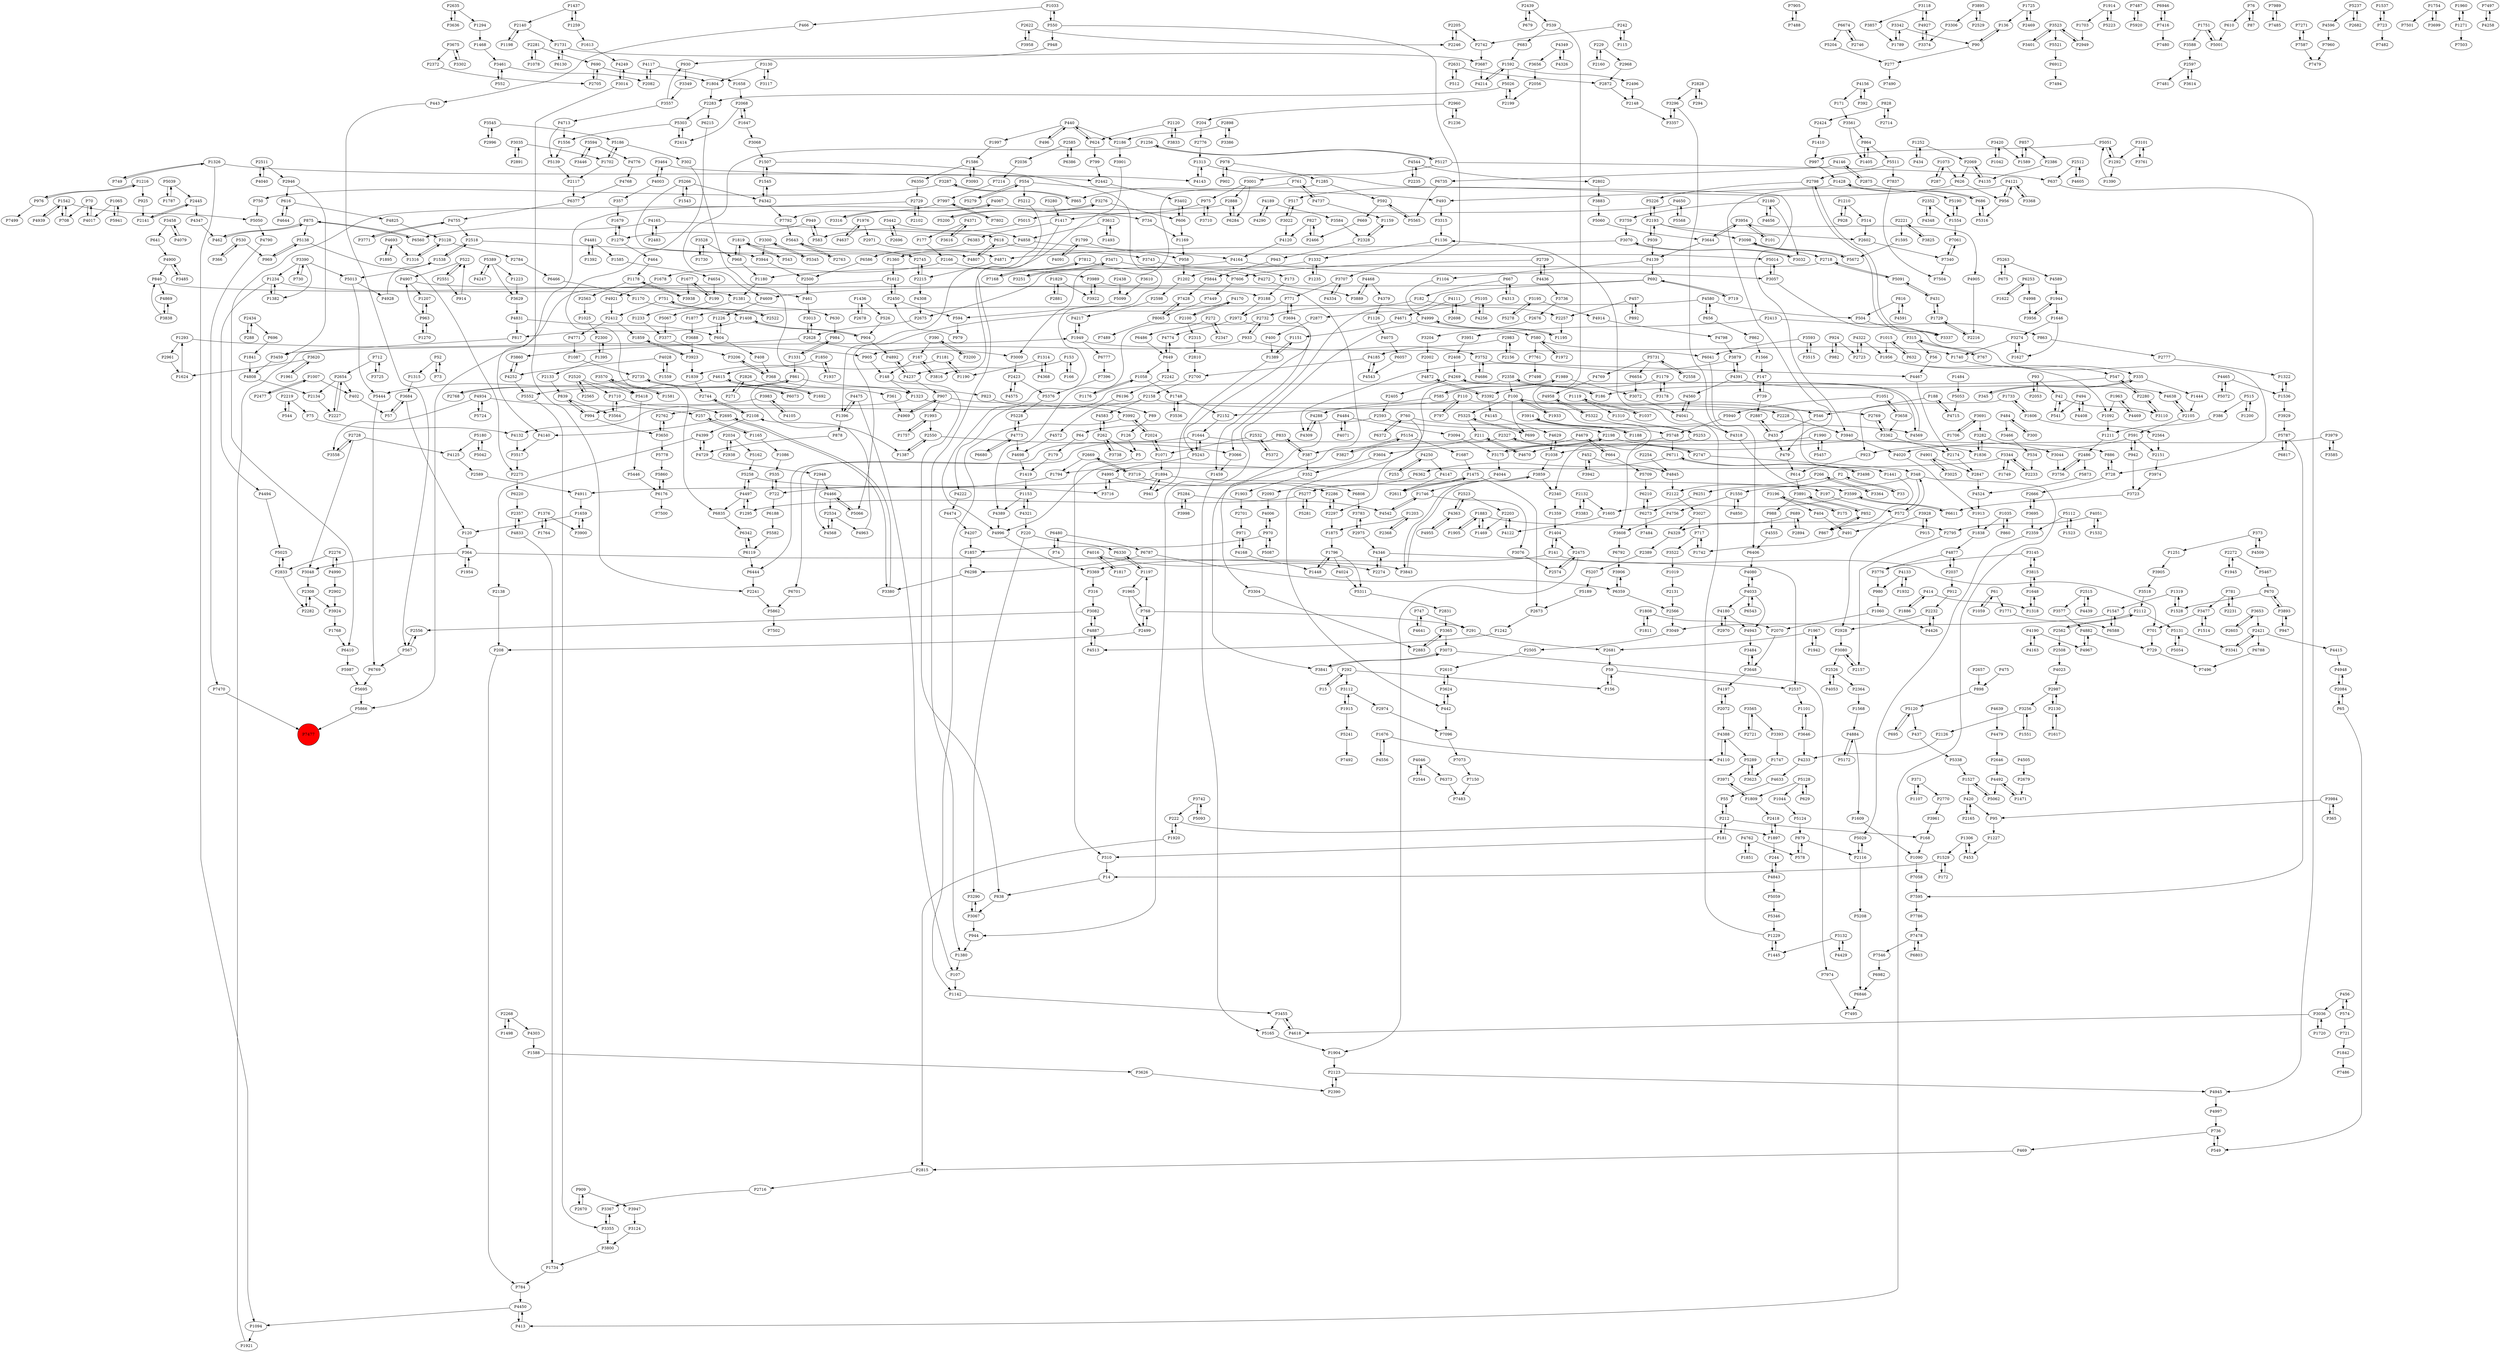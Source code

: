 digraph {
	P1428 -> P493
	P554 -> P5212
	P2442 -> P3402
	P4389 -> P4996
	P2072 -> P4197
	P2358 -> P100
	P1687 -> P1475
	P3761 -> P3101
	P1007 -> P2477
	P3196 -> P404
	P4143 -> P1313
	P3992 -> P2024
	P2961 -> P1624
	P1559 -> P4028
	P504 -> P3337
	P89 -> P126
	P4466 -> P5066
	P5568 -> P4650
	P1223 -> P3629
	P6769 -> P5695
	P1007 -> P402
	P839 -> P994
	P4168 -> P971
	P1376 -> P1764
	P2523 -> P2203
	P4033 -> P4180
	P4197 -> P2072
	P2002 -> P4872
	P3082 -> P4887
	P1252 -> P434
	P14 -> P838
	P768 -> P1197
	P4020 -> P1913
	P3577 -> P4882
	P1436 -> P526
	P4877 -> P2037
	P6701 -> P5862
	P3974 -> P3723
	P2728 -> P4125
	P1019 -> P2131
	P2166 -> P3989
	P4140 -> P3517
	P2130 -> P2987
	P5062 -> P1527
	P1059 -> P61
	P4544 -> P2802
	P4222 -> P4474
	P2108 -> P4399
	P3302 -> P3675
	P1322 -> P1536
	P534 -> P2233
	P1894 -> P197
	P335 -> P1444
	P2232 -> P2928
	P4249 -> P3014
	P1993 -> P1757
	P2669 -> P1794
	P7905 -> P7488
	P3464 -> P4003
	P1731 -> P6130
	P2157 -> P3080
	P1809 -> P2418
	P420 -> P2165
	P5087 -> P970
	P1404 -> P141
	P4715 -> P188
	P1547 -> P6588
	P4117 -> P1658
	P1897 -> P2418
	P6298 -> P3380
	P3080 -> P2157
	P1877 -> P3688
	P7428 -> P8065
	P827 -> P2466
	P2551 -> P914
	P2423 -> P5376
	P2888 -> P6284
	P1605 -> P4122
	P3049 -> P2505
	P4755 -> P3771
	P1498 -> P2268
	P728 -> P2666
	P618 -> P4807
	P3274 -> P1627
	P4349 -> P4326
	P1586 -> P6350
	P4790 -> P7470
	P686 -> P5316
	P1710 -> P2695
	P6350 -> P2729
	P1153 -> P4389
	P5131 -> P5054
	P4650 -> P5568
	P912 -> P2232
	P979 -> P2450
	P4997 -> P736
	P6215 -> P6835
	P4637 -> P1976
	P4237 -> P907
	P4347 -> P462
	P3942 -> P452
	P5787 -> P6817
	P554 -> P5279
	P1622 -> P6253
	P1734 -> P784
	P2698 -> P4111
	P1256 -> P4609
	P526 -> P904
	P1360 -> P1612
	P4939 -> P1542
	P220 -> P3290
	P4798 -> P3879
	P1997 -> P1586
	P3014 -> P4249
	P390 -> P167
	P857 -> P2386
	P994 -> P839
	P592 -> P669
	P100 -> P1933
	P1058 -> P1748
	P2565 -> P2520
	P2946 -> P3459
	P2268 -> P1498
	P2340 -> P1359
	P2280 -> P547
	P3442 -> P4858
	P2450 -> P594
	P4474 -> P4207
	P1259 -> P1437
	P2231 -> P781
	P294 -> P2828
	P1725 -> P136
	P4524 -> P1913
	P6912 -> P7494
	P6846 -> P7495
	P4046 -> P6373
	P3742 -> P5093
	P949 -> P583
	P4147 -> P2611
	P949 -> P1279
	P70 -> P4017
	P2739 -> P4436
	P5778 -> P5860
	P2445 -> P2141
	P1316 -> P3128
	P630 -> P984
	P3455 -> P5165
	P4363 -> P2523
	P1857 -> P6298
	P5072 -> P4465
	P3688 -> P3923
	P4492 -> P1471
	P3390 -> P5013
	P722 -> P6188
	P3251 -> P3471
	P574 -> P456
	P4168 -> P1448
	P1659 -> P3900
	P1748 -> P2152
	P3938 -> P1178
	P4773 -> P5228
	P541 -> P42
	P387 -> P833
	P2551 -> P522
	P4170 -> P2100
	P1234 -> P1382
	P302 -> P1387
	P2505 -> P2610
	P930 -> P3349
	P15 -> P292
	P3984 -> P365
	P7487 -> P5920
	P3124 -> P3800
	P371 -> P2770
	P2123 -> P2390
	P469 -> P2815
	P5189 -> P2673
	P1417 -> P1380
	P5066 -> P4466
	P3393 -> P1747
	P3593 -> P3515
	P431 -> P5091
	P6611 -> P3599
	P6176 -> P5860
	P1382 -> P1234
	P2408 -> P4269
	P5059 -> P5346
	P924 -> P982
	P5552 -> P3355
	P768 -> P291
	P484 -> P300
	P3922 -> P3989
	P7478 -> P6803
	P1405 -> P864
	P522 -> P4907
	P771 -> P2972
	P1292 -> P1390
	P90 -> P136
	P580 -> P1972
	P4887 -> P3082
	P2424 -> P1410
	P288 -> P2434
	P2282 -> P2308
	P712 -> P3725
	P390 -> P3200
	P7214 -> P7997
	P585 -> P4288
	P6073 -> P2735
	P291 -> P2681
	P1550 -> P4756
	P4388 -> P4110
	P3001 -> P6284
	P1617 -> P2130
	P2469 -> P1725
	P4771 -> P1087
	P70 -> P708
	P2203 -> P1469
	P1310 -> P5253
	P1390 -> P5051
	P3044 -> P3756
	P6835 -> P6342
	P4348 -> P2352
	P5105 -> P4256
	P3001 -> P2888
	P5015 -> P583
	P2611 -> P1475
	P3650 -> P5778
	P1178 -> P2563
	P1448 -> P1796
	P4185 -> P2700
	P515 -> P1200
	P624 -> P440
	P1796 -> P1448
	P924 -> P2723
	P2747 -> P348
	P7812 -> P7606
	P958 -> P1202
	P4572 -> P4698
	P5154 -> P3827
	P2105 -> P591
	P4170 -> P5066
	P366 -> P530
	P6946 -> P7416
	P2875 -> P4146
	P1523 -> P5112
	P153 -> P166
	P4436 -> P2739
	P4346 -> P2537
	P3710 -> P975
	P4945 -> P4997
	P2777 -> P1322
	P1895 -> P4693
	P909 -> P2670
	P2654 -> P2227
	P3035 -> P2891
	P1547 -> P3049
	P3098 -> P2718
	P695 -> P5120
	P3648 -> P4197
	P4892 -> P4237
	P335 -> P345
	P7997 -> P7792
	P1234 -> P1381
	P1073 -> P287
	P3833 -> P2120
	P3594 -> P4776
	P3471 -> P4272
	P616 -> P4825
	P5731 -> P2558
	P2215 -> P4308
	P5 -> P310
	P1550 -> P4850
	P3523 -> P3401
	P840 -> P4869
	P6188 -> P5582
	P4774 -> P649
	P3771 -> P4755
	P2034 -> P2938
	P2718 -> P2675
	P4871 -> P2215
	P2216 -> P1729
	P197 -> P572
	P1990 -> P1038
	P3256 -> P1551
	P690 -> P1804
	P2972 -> P1459
	P1015 -> P1956
	P4146 -> P2875
	P1949 -> P6041
	P7997 -> P7802
	P1703 -> P2949
	P95 -> P1227
	P3859 -> P2340
	P6383 -> P6586
	P4580 -> P1877
	P3588 -> P2597
	P4391 -> P3879
	P3022 -> P517
	P2523 -> P4363
	P1949 -> P6777
	P2439 -> P679
	P1170 -> P1408
	P1035 -> P860
	P3653 -> P2421
	P2522 -> P751
	P4877 -> P3776
	P3725 -> P712
	P892 -> P457
	P8065 -> P7428
	P2558 -> P5731
	P2597 -> P7481
	P1677 -> P199
	P3752 -> P4467
	P2308 -> P2282
	P2763 -> P5643
	P1176 -> P1058
	P968 -> P1180
	P402 -> P57
	P3420 -> P1589
	P1545 -> P4342
	P5172 -> P4884
	P1226 -> P604
	P4321 -> P220
	P5565 -> P592
	P683 -> P1592
	P1408 -> P904
	P4091 -> P1799
	P6480 -> P74
	P5521 -> P6912
	P947 -> P3893
	P1313 -> P4143
	P3485 -> P4900
	P768 -> P2499
	P3342 -> P90
	P1883 -> P1905
	P3027 -> P717
	P3082 -> P2556
	P494 -> P4408
	P7396 -> P5376
	P1536 -> P1322
	P5266 -> P4807
	P3743 -> P173
	P7989 -> P7485
	P2205 -> P2742
	P5289 -> P3971
	P7271 -> P7587
	P4303 -> P1588
	P3838 -> P4869
	P4326 -> P4349
	P5200 -> P3276
	P5582 -> P6119
	P970 -> P4006
	P546 -> P433
	P2174 -> P2847
	P442 -> P7096
	P878 -> P4729
	P211 -> P387
	P2888 -> P4140
	P2602 -> P7340
	P692 -> P719
	P686 -> P1428
	P1624 -> P1293
	P948 -> P930
	P1285 -> P3009
	P4003 -> P357
	P6711 -> P3498
	P167 -> P3816
	P1313 -> P3940
	P4468 -> P3889
	P3827 -> P5154
	P1538 -> P5013
	P1169 -> P958
	P4322 -> P1956
	P220 -> P6330
	P1542 -> P4939
	P4596 -> P7960
	P1408 -> P817
	P5165 -> P1904
	P591 -> P942
	P670 -> P1528
	P2550 -> P3066
	P2716 -> P3367
	P4679 -> P3604
	P1592 -> P5026
	P491 -> P1742
	P1799 -> P4091
	P5093 -> P3742
	P3561 -> P864
	P2414 -> P5303
	P7485 -> P7989
	P4023 -> P2987
	P5180 -> P4125
	P3368 -> P4121
	P4927 -> P3118
	P1976 -> P4637
	P1648 -> P3815
	P3057 -> P728
	P4051 -> P2795
	P2520 -> P1710
	P3989 -> P3841
	P3374 -> P4927
	P2158 -> P2762
	P4121 -> P3368
	P4121 -> P956
	P3900 -> P1659
	P6480 -> P6787
	P4481 -> P1392
	P547 -> P186
	P1331 -> P984
	P2883 -> P3365
	P73 -> P52
	P5091 -> P431
	P3392 -> P4145
	P3128 -> P2784
	P4006 -> P970
	P3383 -> P2132
	P3895 -> P2529
	P550 -> P3707
	P2276 -> P2833
	P4122 -> P2203
	P3196 -> P175
	P272 -> P2347
	P3623 -> P5289
	P852 -> P867
	P5941 -> P1065
	P3280 -> P1417
	P1179 -> P3178
	P364 -> P3048
	P1606 -> P1733
	P4075 -> P6057
	P3009 -> P2423
	P1937 -> P1850
	P3296 -> P3357
	P1903 -> P2701
	P2037 -> P4877
	P182 -> P2732
	P2180 -> P3759
	P3446 -> P3594
	P1417 -> P6383
	P1035 -> P1838
	P7974 -> P7495
	P4901 -> P3025
	P199 -> P1677
	P1537 -> P723
	P6377 -> P4755
	P4346 -> P2274
	P2566 -> P3049
	P4927 -> P3374
	P2126 -> P4233
	P4497 -> P5258
	P3565 -> P3393
	P2140 -> P1731
	P624 -> P799
	P3646 -> P1101
	P1771 -> P6588
	P1507 -> P1545
	P6560 -> P875
	P4670 -> P211
	P4439 -> P2515
	P2675 -> P2628
	P3859 -> P3843
	P1323 -> P3992
	P2165 -> P420
	P2315 -> P2810
	P262 -> P3738
	P1730 -> P3528
	P4469 -> P1963
	P1920 -> P222
	P2872 -> P2148
	P4252 -> P5552
	P6057 -> P4543
	P2357 -> P4833
	P861 -> P823
	P4969 -> P907
	P4467 -> P2174
	P4958 -> P5322
	P3118 -> P3857
	P3523 -> P2949
	P6196 -> P4572
	P3073 -> P7974
	P1319 -> P1547
	P433 -> P479
	P2971 -> P4871
	P2728 -> P3558
	P1256 -> P5127
	P3905 -> P3518
	P2328 -> P1159
	P816 -> P4591
	P3614 -> P2597
	P368 -> P1323
	P5303 -> P1556
	P2585 -> P6386
	P2802 -> P3883
	P2696 -> P3442
	P3112 -> P2974
	P6680 -> P4773
	P7073 -> P7150
	P1242 -> P4513
	P2300 -> P1395
	P5860 -> P6176
	P1702 -> P5186
	P1731 -> P3687
	P4436 -> P3736
	P1819 -> P3743
	P3365 -> P3073
	P2327 -> P2747
	P939 -> P2193
	P242 -> P2742
	P816 -> P504
	P3117 -> P3130
	P5042 -> P5180
	P4776 -> P4768
	P1747 -> P3623
	P616 -> P4644
	P3067 -> P944
	P3282 -> P1836
	P1754 -> P7501
	P4190 -> P4967
	P2603 -> P3653
	P4105 -> P3983
	P2654 -> P2134
	P2515 -> P3577
	P1542 -> P708
	P3954 -> P101
	P5284 -> P4542
	P6372 -> P760
	P2297 -> P1875
	P4825 -> P3128
	P4391 -> P4638
	P4999 -> P1195
	P3658 -> P3362
	P3716 -> P4995
	P1954 -> P364
	P2134 -> P2227
	P3719 -> P6808
	P1259 -> P1613
	P2676 -> P3204
	P530 -> P366
	P2512 -> P4605
	P5190 -> P1554
	P292 -> P15
	P988 -> P4555
	P3461 -> P552
	P6251 -> P6273
	P1092 -> P1211
	P6777 -> P7396
	P1746 -> P4542
	P3646 -> P4233
	P799 -> P2442
	P1179 -> P3392
	P1216 -> P976
	P300 -> P484
	P6674 -> P2746
	P2894 -> P689
	P2268 -> P4303
	P656 -> P862
	P3036 -> P1720
	P1829 -> P2881
	P1389 -> P1151
	P1086 -> P535
	P3650 -> P2762
	P4041 -> P4560
	P1692 -> P4615
	P1678 -> P4921
	P580 -> P7761
	P626 -> P517
	P2705 -> P690
	P1894 -> P941
	P4833 -> P1734
	P1961 -> P3620
	P739 -> P147
	P42 -> P3110
	P136 -> P90
	P4583 -> P262
	P2666 -> P3695
	P440 -> P496
	P4125 -> P2589
	P348 -> P1550
	P1437 -> P2140
	P5695 -> P5866
	P554 -> P493
	P2423 -> P4575
	P277 -> P7490
	P3951 -> P2408
	P1044 -> P5124
	P4556 -> P1676
	P729 -> P7496
	P4120 -> P4164
	P5112 -> P2359
	P3545 -> P2996
	P1658 -> P2068
	P7606 -> P7449
	P1606 -> P2564
	P1295 -> P4497
	P65 -> P549
	P3691 -> P1706
	P4773 -> P6680
	P4033 -> P4943
	P1956 -> P1092
	P862 -> P1566
	P1202 -> P2598
	P2729 -> P2102
	P461 -> P3013
	P364 -> P3843
	P3947 -> P3124
	P3001 -> P975
	P5748 -> P6711
	P861 -> P2768
	P5243 -> P1644
	P3094 -> P3175
	P208 -> P784
	P3924 -> P1768
	P2563 -> P1025
	P1956 -> P547
	P728 -> P886
	P7812 -> P7168
	P3342 -> P1789
	P723 -> P7482
	P4633 -> P55
	P5207 -> P5189
	P4484 -> P4071
	P2628 -> P3860
	P4693 -> P1316
	P2635 -> P3636
	P4544 -> P2235
	P5051 -> P997
	P6787 -> P6359
	P2631 -> P512
	P52 -> P73
	P3110 -> P2280
	P3684 -> P120
	P2798 -> P3337
	P6444 -> P2241
	P1920 -> P2815
	P3961 -> P168
	P1468 -> P3461
	P6803 -> P7478
	P1842 -> P7486
	P413 -> P4450
	P2975 -> P3783
	P365 -> P3984
	P5511 -> P2798
	P2180 -> P4656
	P4342 -> P7792
	P1875 -> P1796
	P3979 -> P3585
	P1751 -> P3588
	P736 -> P549
	P3175 -> P4044
	P2486 -> P5873
	P443 -> P567
	P452 -> P3942
	P734 -> P1169
	P4713 -> P1556
	P3594 -> P3446
	P4568 -> P2534
	P3118 -> P4927
	P244 -> P4843
	P2158 -> P4583
	P2593 -> P64
	P4934 -> P3558
	P583 -> P949
	P3891 -> P988
	P2776 -> P1313
	P3093 -> P1586
	P4017 -> P70
	P1060 -> P4426
	P760 -> P2297
	P2574 -> P2475
	P4269 -> P4222
	P4639 -> P4479
	P3893 -> P670
	P5091 -> P2718
	P1914 -> P5223
	P5228 -> P4773
	P907 -> P4969
	P904 -> P4892
	P3857 -> P1789
	P5243 -> P4995
	P6176 -> P7500
	P2898 -> P3386
	P2140 -> P1198
	P2622 -> P3958
	P4591 -> P816
	P3274 -> P1740
	P5281 -> P5277
	P4033 -> P4080
	P5731 -> P4769
	P1165 -> P1086
	P2193 -> P3098
	P315 -> P56
	P5105 -> P2877
	P171 -> P3561
	P1037 -> P1119
	P3983 -> P994
	P2701 -> P971
	P4858 -> P4164
	P186 -> P2358
	P3707 -> P4334
	P1285 -> P592
	P2593 -> P4569
	P4132 -> P3517
	P5277 -> P5281
	P610 -> P5001
	P2072 -> P4388
	P550 -> P948
	P5724 -> P4934
	P4609 -> P1226
	P2483 -> P4165
	P2389 -> P5207
	P1445 -> P1229
	P2635 -> P1294
	P2589 -> P4911
	P2739 -> P7606
	P6466 -> P1170
	P1945 -> P2272
	P1197 -> P1965
	P93 -> P42
	P1236 -> P2960
	P4067 -> P3316
	P942 -> P591
	P550 -> P1033
	P761 -> P4737
	P4807 -> P618
	P4955 -> P4363
	P147 -> P739
	P5223 -> P1914
	P1679 -> P1279
	P3752 -> P4686
	P4040 -> P2511
	P3032 -> P3070
	P3367 -> P3355
	P543 -> P1819
	P6654 -> P3072
	P2828 -> P294
	P2714 -> P828
	P7546 -> P6982
	P1729 -> P431
	P2987 -> P3256
	P4165 -> P6560
	P6373 -> P7483
	P1180 -> P1381
	P2352 -> P1554
	P3694 -> P5243
	P5862 -> P7502
	P2421 -> P3341
	P3940 -> P4020
	P1894 -> P4911
	P400 -> P1389
	P1294 -> P1468
	P1437 -> P1259
	P3984 -> P95
	P717 -> P3522
	P7478 -> P7546
	P2987 -> P2130
	P3914 -> P5748
	P5112 -> P1523
	P3815 -> P1648
	P1647 -> P2068
	P1292 -> P5051
	P4041 -> P4318
	P2386 -> P4135
	P860 -> P1035
	P1469 -> P1883
	P943 -> P5844
	P2500 -> P461
	P626 -> P956
	P4190 -> P4163
	P817 -> P3459
	P3653 -> P2603
	P100 -> P5325
	P2372 -> P2705
	P1989 -> P3072
	P2132 -> P1605
	P1326 -> P749
	P4247 -> P5389
	P2105 -> P4638
	P1306 -> P453
	P4928 -> P1538
	P3584 -> P2328
	P1538 -> P2518
	P6253 -> P4998
	P6410 -> P5987
	P3195 -> P4914
	P3066 -> P1459
	P2193 -> P939
	P1543 -> P5266
	P1648 -> P1318
	P3128 -> P1316
	P522 -> P2551
	P3067 -> P3290
	P76 -> P87
	P5124 -> P879
	P1126 -> P4075
	P61 -> P1771
	P3624 -> P442
	P4111 -> P2698
	P3073 -> P3841
	P2562 -> P2112
	P5026 -> P2283
	P2328 -> P943
	P4943 -> P3484
	P3290 -> P3067
	P2544 -> P4046
	P2960 -> P1236
	P1293 -> P905
	P2198 -> P3175
	P6273 -> P6210
	P5467 -> P670
	P4756 -> P3608
	P1441 -> P867
	P315 -> P767
	P153 -> P4237
	P1104 -> P4999
	P978 -> P902
	P7416 -> P6946
	P3362 -> P2174
	P272 -> P6486
	P2405 -> P2593
	P3558 -> P2728
	P6788 -> P7496
	P2024 -> P1071
	P1033 -> P550
	P2228 -> P3940
	P3956 -> P1944
	P456 -> P574
	P2297 -> P2286
	P2082 -> P4117
	P5212 -> P1396
	P2970 -> P4180
	P5051 -> P1292
	P4028 -> P4252
	P110 -> P2152
	P4494 -> P5025
	P939 -> P4139
	P1592 -> P2496
	P1323 -> P4132
	P141 -> P701
	P494 -> P541
	P76 -> P610
	P1592 -> P4214
	P3825 -> P2221
	P2257 -> P1195
	P3057 -> P5014
	P5120 -> P695
	P6586 -> P2500
	P898 -> P5120
	P6817 -> P5787
	P3570 -> P5418
	P3098 -> P5672
	P287 -> P1073
	P3364 -> P266
	P2768 -> P861
	P3518 -> P2112
	P1585 -> P4654
	P222 -> P1897
	P3901 -> P3816
	P4808 -> P2134
	P1811 -> P1808
	P2308 -> P3924
	P4907 -> P3188
	P3675 -> P2372
	P2100 -> P2315
	P1507 -> P4996
	P2670 -> P909
	P5208 -> P6846
	P4497 -> P6835
	P5389 -> P3629
	P2242 -> P6196
	P5014 -> P3057
	P484 -> P3466
	P4269 -> P2405
	P2744 -> P2108
	P5099 -> P594
	P7587 -> P7271
	P614 -> P3891
	P5139 -> P2117
	P3068 -> P1507
	P749 -> P1326
	P6130 -> P1731
	P976 -> P7499
	P2272 -> P5467
	P2678 -> P1436
	P592 -> P5565
	P970 -> P1857
	P3132 -> P1445
	P1796 -> P5311
	P3565 -> P2721
	P1151 -> P1389
	P3296 -> P4318
	P262 -> P4583
	P2024 -> P3992
	P4111 -> P4671
	P699 -> P5325
	P2068 -> P1647
	P404 -> P491
	P3648 -> P3484
	P4569 -> P4269
	P222 -> P1920
	P1794 -> P722
	P2368 -> P1203
	P4901 -> P2847
	P120 -> P364
	P6711 -> P6362
	P4884 -> P5172
	P7960 -> P7479
	P1235 -> P1332
	P2695 -> P4140
	P2 -> P6251
	P606 -> P1169
	P2960 -> P204
	P2518 -> P3944
	P1944 -> P3956
	P5050 -> P4790
	P6041 -> P6406
	P3357 -> P3296
	P212 -> P55
	P1829 -> P3922
	P5987 -> P5695
	P4003 -> P3464
	P2520 -> P2565
	P110 -> P1441
	P115 -> P242
	P2518 -> P1538
	P56 -> P4467
	P3315 -> P1136
	P3695 -> P2666
	P166 -> P153
	P1967 -> P2681
	P1181 -> P1839
	P3928 -> P915
	P4156 -> P171
	P679 -> P2439
	P3178 -> P1179
	P4729 -> P2948
	P2795 -> P2157
	P4233 -> P4633
	P2550 -> P1387
	P2276 -> P4990
	P3599 -> P6611
	P310 -> P14
	P747 -> P4641
	P204 -> P2776
	P2186 -> P3901
	P4580 -> P656
	P1972 -> P580
	P717 -> P1742
	P1532 -> P4051
	P4146 -> P6735
	P969 -> P5138
	P4887 -> P4513
	P2508 -> P4023
	P7061 -> P7340
	P852 -> P3891
	P1989 -> P585
	P3101 -> P3761
	P5672 -> P3098
	P5940 -> P5748
	P4914 -> P4798
	P75 -> P4132
	P1190 -> P1181
	P5873 -> P4524
	P1211 -> P2486
	P4133 -> P1932
	P1921 -> P1949
	P3188 -> P2972
	P1315 -> P3684
	P530 -> P969
	P2219 -> P544
	P667 -> P182
	P760 -> P2198
	P1234 -> P4494
	P2108 -> P2744
	P1203 -> P2368
	P1165 -> P257
	P3282 -> P3044
	P172 -> P1529
	P4575 -> P2423
	P7837 -> P7504
	P3048 -> P2308
	P3195 -> P5278
	P4481 -> P1585
	P4408 -> P494
	P1646 -> P3274
	P604 -> P1226
	P357 -> P1679
	P3691 -> P3282
	P3620 -> P1624
	P7150 -> P7483
	P3838 -> P840
	P618 -> P5014
	P721 -> P1842
	P840 -> P461
	P515 -> P386
	P2534 -> P4568
	P4053 -> P2526
	P5444 -> P6769
	P1804 -> P2283
	P266 -> P3364
	P2272 -> P1945
	P1746 -> P3076
	P2534 -> P4963
	P2084 -> P65
	P723 -> P1537
	P4729 -> P4399
	P1033 -> P466
	P52 -> P1315
	P5154 -> P1687
	P5289 -> P3623
	P2130 -> P1617
	P364 -> P1954
	P2254 -> P4845
	P6330 -> P1197
	P3362 -> P2769
	P253 -> P4250
	P3883 -> P5060
	P2056 -> P2199
	P5128 -> P1044
	P1749 -> P3344
	P3369 -> P316
	P1581 -> P3570
	P2227 -> P2654
	P2439 -> P539
	P7786 -> P7478
	P3891 -> P852
	P408 -> P368
	P3458 -> P4079
	P6253 -> P1622
	P4189 -> P3584
	P42 -> P541
	P1251 -> P3905
	P3564 -> P1710
	P875 -> P462
	P2221 -> P1595
	P4121 -> P479
	P1551 -> P3256
	P1914 -> P1703
	P567 -> P2556
	P3022 -> P4120
	P1965 -> P768
	P1963 -> P4469
	P2949 -> P3523
	P5060 -> P3644
	P414 -> P1318
	P1153 -> P4321
	P1528 -> P1319
	P4995 -> P3716
	P4117 -> P2082
	P2123 -> P4945
	P4845 -> P2122
	P126 -> P5
	P1612 -> P2450
	P2120 -> P624
	P994 -> P3650
	P4256 -> P5105
	P2198 -> P1836
	P74 -> P6480
	P914 -> P522
	P547 -> P2280
	P3130 -> P1804
	P179 -> P1419
	P984 -> P1331
	P864 -> P5511
	P1960 -> P1271
	P2881 -> P1829
	P4214 -> P1592
	P1227 -> P453
	P1071 -> P1894
	P1216 -> P925
	P4650 -> P5015
	P689 -> P2894
	P915 -> P3928
	P5418 -> P5446
	P2193 -> P2602
	P907 -> P1993
	P580 -> P1740
	P1789 -> P3342
	P59 -> P2537
	P1475 -> P2673
	P7497 -> P4258
	P4016 -> P2274
	P5026 -> P2199
	P784 -> P4450
	P1904 -> P2123
	P496 -> P440
	P1306 -> P1529
	P649 -> P2242
	P3923 -> P1839
	P975 -> P1417
	P909 -> P3947
	P3341 -> P2421
	P823 -> P89
	P257 -> P1165
	P3013 -> P2628
	P4644 -> P616
	P101 -> P3954
	P5278 -> P3195
	P453 -> P1306
	P1396 -> P4475
	P2 -> P33
	P2274 -> P4346
	P1181 -> P1190
	P442 -> P3624
	P2445 -> P4347
	P4934 -> P257
	P857 -> P1589
	P2975 -> P4346
	P3889 -> P4468
	P4850 -> P1550
	P4768 -> P6377
	P167 -> P148
	P3377 -> P3206
	P4139 -> P692
	P1195 -> P4999
	P1527 -> P5062
	P4145 -> P4629
	P708 -> P1542
	P5844 -> P7428
	P4638 -> P2105
	P1419 -> P1153
	P1740 -> P335
	P5322 -> P4958
	P2486 -> P3756
	P1754 -> P3699
	P5372 -> P2532
	P3929 -> P5787
	P2364 -> P1568
	P141 -> P3369
	P6220 -> P2357
	P1644 -> P886
	P4165 -> P618
	P3528 -> P1730
	P2122 -> P3027
	P649 -> P1058
	P3515 -> P3593
	P5866 -> P7477
	P4831 -> P817
	P5316 -> P686
	P4024 -> P5311
	P4693 -> P1895
	P1676 -> P4110
	P4963 -> P2108
	P3355 -> P3367
	P2466 -> P827
	P4371 -> P177
	P1609 -> P1090
	P1319 -> P1528
	P6359 -> P3906
	P1527 -> P420
	P902 -> P978
	P1090 -> P7058
	P2412 -> P1859
	P3608 -> P6792
	P2156 -> P2983
	P1932 -> P4133
	P667 -> P4313
	P3256 -> P2126
	P1025 -> P2300
	P4080 -> P4033
	P6735 -> P5565
	P4313 -> P667
	P3477 -> P1514
	P1178 -> P3938
	P5186 -> P302
	P3719 -> P2669
	P5787 -> P7595
	P1387 -> P2550
	P4399 -> P2138
	P3466 -> P534
	P1644 -> P6444
	P2810 -> P2700
	P1886 -> P414
	P4905 -> P2216
	P3536 -> P1748
	P1566 -> P147
	P3025 -> P4901
	P6386 -> P2585
	P440 -> P624
	P1293 -> P2961
	P730 -> P3390
	P1136 -> P1332
	P963 -> P4907
	P177 -> P2166
	P1065 -> P5941
	P3612 -> P1493
	P475 -> P898
	P692 -> P4609
	P5389 -> P1223
	P956 -> P5316
	P4679 -> P664
	P4133 -> P980
	P4342 -> P1545
	P4318 -> P3599
	P2233 -> P3344
	P3684 -> P57
	P3200 -> P390
	P371 -> P1107
	P4990 -> P2276
	P1436 -> P2678
	P4872 -> P3392
	P4207 -> P1857
	P2215 -> P2745
	P3699 -> P1754
	P348 -> P572
	P2826 -> P361
	P3076 -> P2574
	P1207 -> P963
	P879 -> P578
	P2359 -> P5029
	P578 -> P879
	P3604 -> P352
	P2877 -> P400
	P7096 -> P7073
	P3815 -> P3145
	P3498 -> P6711
	P781 -> P3477
	P3944 -> P2500
	P6588 -> P1547
	P457 -> P892
	P4165 -> P2483
	P2646 -> P4492
	P751 -> P2412
	P5277 -> P1295
	P3928 -> P491
	P1395 -> P2133
	P4288 -> P3304
	P4686 -> P3752
	P760 -> P6372
	P1060 -> P2070
	P457 -> P2257
	P1107 -> P371
	P2100 -> P4170
	P3344 -> P1794
	P3145 -> P3776
	P1742 -> P717
	P1051 -> P5940
	P2833 -> P2282
	P348 -> P413
	P1318 -> P1648
	P1229 -> P1445
	P2669 -> P3719
	P1729 -> P2216
	P7416 -> P7480
	P188 -> P546
	P3365 -> P2883
	P4258 -> P7497
	P3080 -> P2526
	P1554 -> P5190
	P1799 -> P958
	P4164 -> P1180
	P3971 -> P1809
	P1710 -> P3564
	P3392 -> P4872
	P1252 -> P2069
	P1993 -> P2550
	P1038 -> P4629
	P2833 -> P5025
	P2281 -> P1078
	P5131 -> P3341
	P2983 -> P4185
	P3287 -> P750
	P6543 -> P4033
	P1556 -> P5139
	P1381 -> P630
	P3204 -> P2002
	P6210 -> P6273
	P3035 -> P1702
	P5279 -> P554
	P4252 -> P3860
	P1279 -> P464
	P188 -> P4715
	P1787 -> P5039
	P2148 -> P3357
	P5138 -> P2275
	P1859 -> P3923
	P1159 -> P2328
	P933 -> P2732
	P4900 -> P840
	P1613 -> P4249
	P4998 -> P3956
	P1720 -> P3036
	P1326 -> P1094
	P5013 -> P5444
	P1094 -> P1921
	P2728 -> P3048
	P368 -> P3206
	P373 -> P1251
	P3557 -> P4713
	P879 -> P2116
	P6406 -> P4080
	P4882 -> P4967
	P2974 -> P7096
	P2742 -> P3687
	P4589 -> P1944
	P5053 -> P4715
	P1942 -> P1967
	P4921 -> P2412
	P3112 -> P1915
	P4016 -> P1817
	P4629 -> P1038
	P2280 -> P3110
	P199 -> P1233
	P5338 -> P1527
	P2496 -> P2148
	P2151 -> P3974
	P2537 -> P1101
	P944 -> P1380
	P59 -> P156
	P4189 -> P4290
	P978 -> P1285
	P4250 -> P4147
	P1197 -> P6330
	P3675 -> P3302
	P4615 -> P1692
	P4071 -> P4484
	P1475 -> P2611
	P2068 -> P2414
	P2221 -> P3825
	P5241 -> P7492
	P3459 -> P4808
	P2084 -> P4948
	P2831 -> P3365
	P3658 -> P1051
	P3471 -> P3251
	P2117 -> P6377
	P3300 -> P5345
	P2948 -> P4466
	P2180 -> P3032
	P544 -> P2219
	P3742 -> P222
	P4907 -> P1207
	P5263 -> P4589
	P2132 -> P3383
	P1065 -> P4017
	P3694 -> P771
	P3561 -> P1405
	P3072 -> P4041
	P1725 -> P2469
	P751 -> P2522
	P5253 -> P3608
	P464 -> P1178
	P2138 -> P208
	P2983 -> P2156
	P4948 -> P2084
	P2972 -> P4774
	P2499 -> P208
	P2358 -> P442
	P1915 -> P3112
	P433 -> P2887
	P514 -> P2602
	P4513 -> P4887
	P6808 -> P3783
	P7802 -> P7997
	P3402 -> P606
	P2679 -> P1471
	P1808 -> P2070
	P1380 -> P107
	P1976 -> P2971
	P3276 -> P606
	P690 -> P2705
	P747 -> P291
	P1271 -> P1960
	P982 -> P924
	P4466 -> P2534
	P1545 -> P1507
	P1314 -> P4368
	P567 -> P6769
	P833 -> P387
	P6792 -> P3906
	P1270 -> P963
	P4671 -> P1151
	P373 -> P4509
	P5263 -> P675
	P2112 -> P2562
	P1392 -> P4481
	P4505 -> P2679
	P2421 -> P4415
	P2526 -> P2364
	P4309 -> P4288
	P3380 -> P2695
	P4560 -> P4041
	P1475 -> P5277
	P1819 -> P543
	P1588 -> P3626
	P173 -> P3188
	P1071 -> P2024
	P2564 -> P2151
	P3616 -> P4371
	P3989 -> P3922
	P3344 -> P2233
	P3629 -> P4831
	P4843 -> P5059
	P4882 -> P729
	P4180 -> P2970
	P968 -> P1819
	P2732 -> P4389
	P7792 -> P5643
	P7488 -> P7905
	P479 -> P614
	P4250 -> P253
	P3355 -> P3800
	P2723 -> P4322
	P3484 -> P3648
	P1210 -> P928
	P345 -> P335
	P2746 -> P6674
	P2347 -> P272
	P2275 -> P6220
	P3626 -> P2390
	P4450 -> P1094
	P5237 -> P2682
	P1990 -> P5457
	P1702 -> P2117
	P4363 -> P4955
	P980 -> P1060
	P5643 -> P2763
	P3455 -> P4618
	P976 -> P1216
	P4051 -> P1532
	P3344 -> P1749
	P2654 -> P402
	P2770 -> P3961
	P3759 -> P3070
	P664 -> P5709
	P637 -> P4945
	P4618 -> P3455
	P316 -> P3082
	P641 -> P4900
	P517 -> P3022
	P572 -> P2928
	P1389 -> P941
	P2585 -> P2036
	P1038 -> P3859
	P2160 -> P229
	P440 -> P2186
	P3656 -> P2056
	P928 -> P1210
	P4656 -> P2180
	P1078 -> P2281
	P875 -> P5138
	P1529 -> P14
	P4475 -> P1396
	P2682 -> P5237
	P55 -> P212
	P3624 -> P2610
	P761 -> P865
	P3316 -> P4067
	P93 -> P2053
	P3843 -> P3859
	P4329 -> P2389
	P632 -> P1015
	P2732 -> P933
	P456 -> P3036
	P175 -> P3196
	P181 -> P310
	P7761 -> P7498
	P3860 -> P4252
	P4615 -> P5552
	P4046 -> P2544
	P591 -> P923
	P2036 -> P7214
	P5325 -> P699
	P1850 -> P4615
	P2037 -> P912
	P3517 -> P2275
	P5127 -> P637
	P4654 -> P199
	P3958 -> P2622
	P4033 -> P6543
	P6982 -> P6846
	P3783 -> P2975
	P907 -> P2228
	P181 -> P212
	P7340 -> P7504
	P5446 -> P6176
	P3442 -> P2696
	P4426 -> P2232
	P828 -> P2424
	P6119 -> P6444
	P2828 -> P3296
	P971 -> P4168
	P242 -> P115
	P33 -> P2
	P4399 -> P4729
	P2141 -> P2445
	P2747 -> P2327
	P1676 -> P4556
	P4492 -> P5062
	P2631 -> P2872
	P4773 -> P4698
	P2700 -> P2158
	P3895 -> P3306
	P3979 -> P4020
	P4999 -> P944
	P5920 -> P7487
	P5128 -> P1809
	P833 -> P6701
	P905 -> P148
	P4349 -> P3656
	P5376 -> P5228
	P750 -> P5050
	P3206 -> P368
	P2477 -> P1007
	P970 -> P5087
	P2116 -> P5208
	P1647 -> P3068
	P1119 -> P1037
	P5039 -> P1787
	P2729 -> P6410
	P387 -> P352
	P493 -> P3315
	P5643 -> P2745
	P3401 -> P3523
	P4990 -> P2902
	P5237 -> P4596
	P4237 -> P4892
	P2928 -> P3080
	P865 -> P3287
	P1200 -> P515
	P2695 -> P3380
	P1410 -> P997
	P2070 -> P3648
	P3879 -> P4309
	P2762 -> P3650
	P4371 -> P3616
	P2219 -> P75
	P3776 -> P980
	P712 -> P2654
	P229 -> P2968
	P3276 -> P5200
	P689 -> P4329
	P110 -> P797
	P2681 -> P59
	P3620 -> P1961
	P827 -> P4120
	P696 -> P1841
	P5748 -> P4670
	P5266 -> P1543
	P2352 -> P4348
	P3914 -> P1188
	P4217 -> P1949
	P1493 -> P3612
	P5120 -> P437
	P431 -> P1729
	P5258 -> P3716
	P1897 -> P244
	P2499 -> P768
	P4737 -> P761
	P2532 -> P5372
	P262 -> P5
	P1706 -> P3691
	P1188 -> P3914
	P5029 -> P2116
	P875 -> P6560
	P6362 -> P2093
	P3723 -> P6611
	P3644 -> P3954
	P100 -> P546
	P3738 -> P262
	P1808 -> P1811
	P5162 -> P5258
	P2390 -> P2123
	P5258 -> P4497
	P2511 -> P4040
	P3923 -> P1859
	P867 -> P852
	P863 -> P2777
	P736 -> P469
	P168 -> P1090
	P5180 -> P5042
	P4269 -> P4569
	P4475 -> P107
	P975 -> P3710
	P2968 -> P2872
	P5311 -> P2831
	P1883 -> P1469
	P3130 -> P3117
	P1042 -> P3420
	P3557 -> P930
	P4465 -> P1536
	P1757 -> P1993
	P437 -> P5338
	P1644 -> P5243
	P5039 -> P2445
	P292 -> P3112
	P1404 -> P2475
	P1764 -> P1376
	P352 -> P1903
	P4641 -> P747
	P4698 -> P1419
	P2556 -> P567
	P2826 -> P271
	P3337 -> P2798
	P1331 -> P861
	P4833 -> P2357
	P3458 -> P641
	P1332 -> P1235
	P5266 -> P4342
	P148 -> P838
	P5322 -> P5253
	P4079 -> P3458
	P7587 -> P7479
	P3477 -> P701
	P3593 -> P6041
	P5025 -> P2833
	P1836 -> P3282
	P4995 -> P2286
	P3998 -> P5284
	P1905 -> P1883
	P1119 -> P1310
	P1514 -> P3477
	P1568 -> P4884
	P574 -> P721
	P767 -> P315
	P3523 -> P5521
	P1051 -> P3658
	P539 -> P2340
	P2948 -> P4568
	P4497 -> P1295
	P1381 -> P5067
	P3464 -> P4143
	P3175 -> P2198
	P1933 -> P100
	P3800 -> P1734
	P1733 -> P923
	P2205 -> P2246
	P5067 -> P3377
	P2610 -> P3624
	P3420 -> P1042
	P4831 -> P604
	P722 -> P535
	P2412 -> P4771
	P549 -> P736
	P4843 -> P244
	P6284 -> P2888
	P156 -> P59
	P2069 -> P626
	P4163 -> P4190
	P4164 -> P3057
	P2946 -> P616
	P4858 -> P1360
	P1471 -> P4492
	P87 -> P76
	P649 -> P4774
	P2622 -> P2246
	P4388 -> P5289
	P1627 -> P3274
	P701 -> P729
	P3585 -> P3979
	P1915 -> P5241
	P1332 -> P1202
	P1326 -> P2442
	P2898 -> P2186
	P5284 -> P3998
	P669 -> P2466
	P271 -> P2826
	P4110 -> P4388
	P3014 -> P2241
	P2120 -> P3833
	P1817 -> P4016
	P1428 -> P686
	P7595 -> P7786
	P2116 -> P5029
	P3036 -> P4618
	P7058 -> P7595
	P4185 -> P4543
	P4605 -> P2512
	P1733 -> P1606
	P6359 -> P2566
	P2413 -> P3951
	P1659 -> P120
	P229 -> P2160
	P1965 -> P2499
	P4139 -> P1104
	P4391 -> P4560
	P1087 -> P2735
	P3287 -> P865
	P2358 -> P186
	P452 -> P4845
	P4028 -> P1559
	P797 -> P110
	P57 -> P3684
	P670 -> P3893
	P3992 -> P1142
	P1210 -> P514
	P1589 -> P857
	P3599 -> P1605
	P2875 -> P5190
	P3612 -> P4858
	P771 -> P3694
	P392 -> P4156
	P2246 -> P2205
	P4135 -> P2069
	P1529 -> P172
	P1484 -> P5053
	P5325 -> P211
	P1459 -> P5165
	P1536 -> P3929
	P462 -> P875
	P839 -> P3564
	P6486 -> P649
	P1819 -> P968
	P1396 -> P878
	P2562 -> P2508
	P4869 -> P3838
	P3132 -> P4429
	P5511 -> P7837
	P4288 -> P4309
	P3386 -> P2898
	P2520 -> P5418
	P2438 -> P5099
	P100 -> P699
	P2532 -> P1071
	P552 -> P3461
	P512 -> P2631
	P1751 -> P5001
	P3816 -> P167
	P997 -> P1428
	P5127 -> P3001
	P107 -> P1142
	P2283 -> P5303
	P420 -> P95
	P572 -> P348
	P3954 -> P3644
	P1142 -> P3455
	P4290 -> P4189
	P923 -> P614
	P4543 -> P4185
	P7340 -> P7061
	P3736 -> P2676
	P2526 -> P4053
	P3390 -> P730
	P1058 -> P1176
	P2450 -> P1612
	P1314 -> P1190
	P2283 -> P6215
	P4934 -> P5724
	P3879 -> P4391
	P838 -> P3067
	P292 -> P156
	P7449 -> P8065
	P963 -> P1207
	P4429 -> P3132
	P1851 -> P4762
	P4180 -> P4943
	P2511 -> P2946
	P2199 -> P5026
	P4713 -> P5139
	P1271 -> P7503
	P4479 -> P2646
	P3841 -> P3073
	P5346 -> P1229
	P2241 -> P5862
	P2598 -> P4217
	P1554 -> P7061
	P4334 -> P3707
	P1838 -> P4877
	P386 -> P1211
	P3545 -> P5186
	P65 -> P2084
	P2434 -> P696
	P2053 -> P93
	P4509 -> P373
	P4542 -> P1746
	P1841 -> P4808
	P4415 -> P4948
	P434 -> P1252
	P5013 -> P4928
	P2421 -> P6788
	P1768 -> P6410
	P3145 -> P3815
	P5127 -> P1256
	P3687 -> P4214
	P864 -> P1405
	P148 -> P1323
	P1101 -> P3646
	P4911 -> P1659
	P3101 -> P1292
	P5389 -> P4247
	P6273 -> P7484
	P4762 -> P1851
	P2515 -> P4439
	P5226 -> P2193
	P2628 -> P3013
	P414 -> P1886
	P2996 -> P3545
	P4762 -> P578
	P2938 -> P2034
	P606 -> P3402
	P8065 -> P7489
	P440 -> P1997
	P2475 -> P2574
	P2413 -> P863
	P3570 -> P1581
	P629 -> P5128
	P4468 -> P4379
	P5204 -> P277
	P3522 -> P1019
	P2735 -> P5444
	P61 -> P1059
	P3954 -> P4905
	P1748 -> P3536
	P1949 -> P4217
	P1677 -> P3938
	P4484 -> P3094
	P3528 -> P968
	P3390 -> P1382
	P5709 -> P6210
	P361 -> P4969
	P1198 -> P2140
	P2166 -> P1678
	P2034 -> P5162
	P4580 -> P504
	P3893 -> P947
	P2798 -> P5226
	P5303 -> P2414
	P5186 -> P1702
	P2769 -> P3362
	P4450 -> P413
	P5457 -> P1990
	P2158 -> P2769
	P2718 -> P5091
	P3707 -> P771
	P6674 -> P5204
	P1395 -> P2300
	P6119 -> P6342
	P3610 -> P5099
	P4465 -> P5072
	P4322 -> P2723
	P2286 -> P2297
	P3983 -> P4105
	P656 -> P4580
	P4272 -> P3889
	P4156 -> P392
	P1646 -> P1627
	P1229 -> P1136
	P942 -> P3723
	P4379 -> P1126
	P2847 -> P4524
	P1359 -> P1404
	P2203 -> P4122
	P3756 -> P2486
	P692 -> P3066
	P4368 -> P1314
	P4900 -> P3485
	P5345 -> P3300
	P1883 -> P2795
	P1015 -> P632
	P212 -> P181
	P3636 -> P2635
	P2902 -> P3924
	P2529 -> P3895
	P3906 -> P6359
	P3644 -> P4139
	P2232 -> P4426
	P539 -> P683
	P1809 -> P3971
	P4996 -> P3369
	P2131 -> P2566
	P3304 -> P2883
	P1233 -> P3377
	P675 -> P5263
	P266 -> P2122
	P3349 -> P3557
	P5001 -> P1751
	P4067 -> P734
	P963 -> P1270
	P2721 -> P3565
	P2657 -> P898
	P1542 -> P5050
	P2475 -> P1904
	P3461 -> P2082
	P466 -> P443
	P1279 -> P1679
	P2102 -> P2729
	P2418 -> P1897
	P3695 -> P2359
	P4555 -> P6406
	P182 -> P2257
	P2193 -> P5226
	P2784 -> P6466
	P739 -> P2887
	P4769 -> P4958
	P4671 -> P580
	P2112 -> P5131
	P3027 -> P4329
	P90 -> P277
	P2093 -> P4006
	P64 -> P179
	P3070 -> P3032
	P2887 -> P433
	P2281 -> P690
	P2815 -> P2716
	P1839 -> P2744
	P886 -> P728
	P6342 -> P6119
	P3390 -> P1234
	P4755 -> P2518
	P594 -> P979
	P4321 -> P1153
	P7168 -> P7812
	P1963 -> P1092
	P6787 -> P6298
	P4044 -> P1746
	P1203 -> P1875
	P719 -> P692
	P5128 -> P629
	P2434 -> P288
	P4967 -> P4882
	P2735 -> P6073
	P781 -> P2231
	P925 -> P2141
	P828 -> P2714
	P2235 -> P4544
	P2152 -> P1644
	P211 -> P4670
	P2745 -> P2215
	P2512 -> P637
	P591 -> P2151
	P1850 -> P1937
	P3070 -> P4871
	P1595 -> P5672
	P212 -> P168
	P5138 -> P969
	P4737 -> P1159
	P933 -> P3752
	P7470 -> P7477
	P4884 -> P1609
	P5054 -> P5131
	P956 -> P4121
	P1586 -> P3093
	P2133 -> P839
	P604 -> P408
	P2891 -> P3035
	P1444 -> P2105
	P2069 -> P4135
	P3306 -> P3374
	P2673 -> P1242
	P2327 -> P4996
	P664 -> P4679
	P1612 -> P5866
	P585 -> P1989
	P1376 -> P3900
	P535 -> P722
	P5731 -> P6654
	P2597 -> P3614
	P933 -> P905
	P1967 -> P1942
	P941 -> P1894
	P1073 -> P626
	P1944 -> P1646
	P1796 -> P4024
	P2628 -> P3009
	P4308 -> P2675
	P3300 -> P3944
	P1913 -> P1838
	P904 -> P1408
	P141 -> P1404
	P7477 [shape=circle]
	P7477 [style=filled]
	P7477 [fillcolor=red]
}
